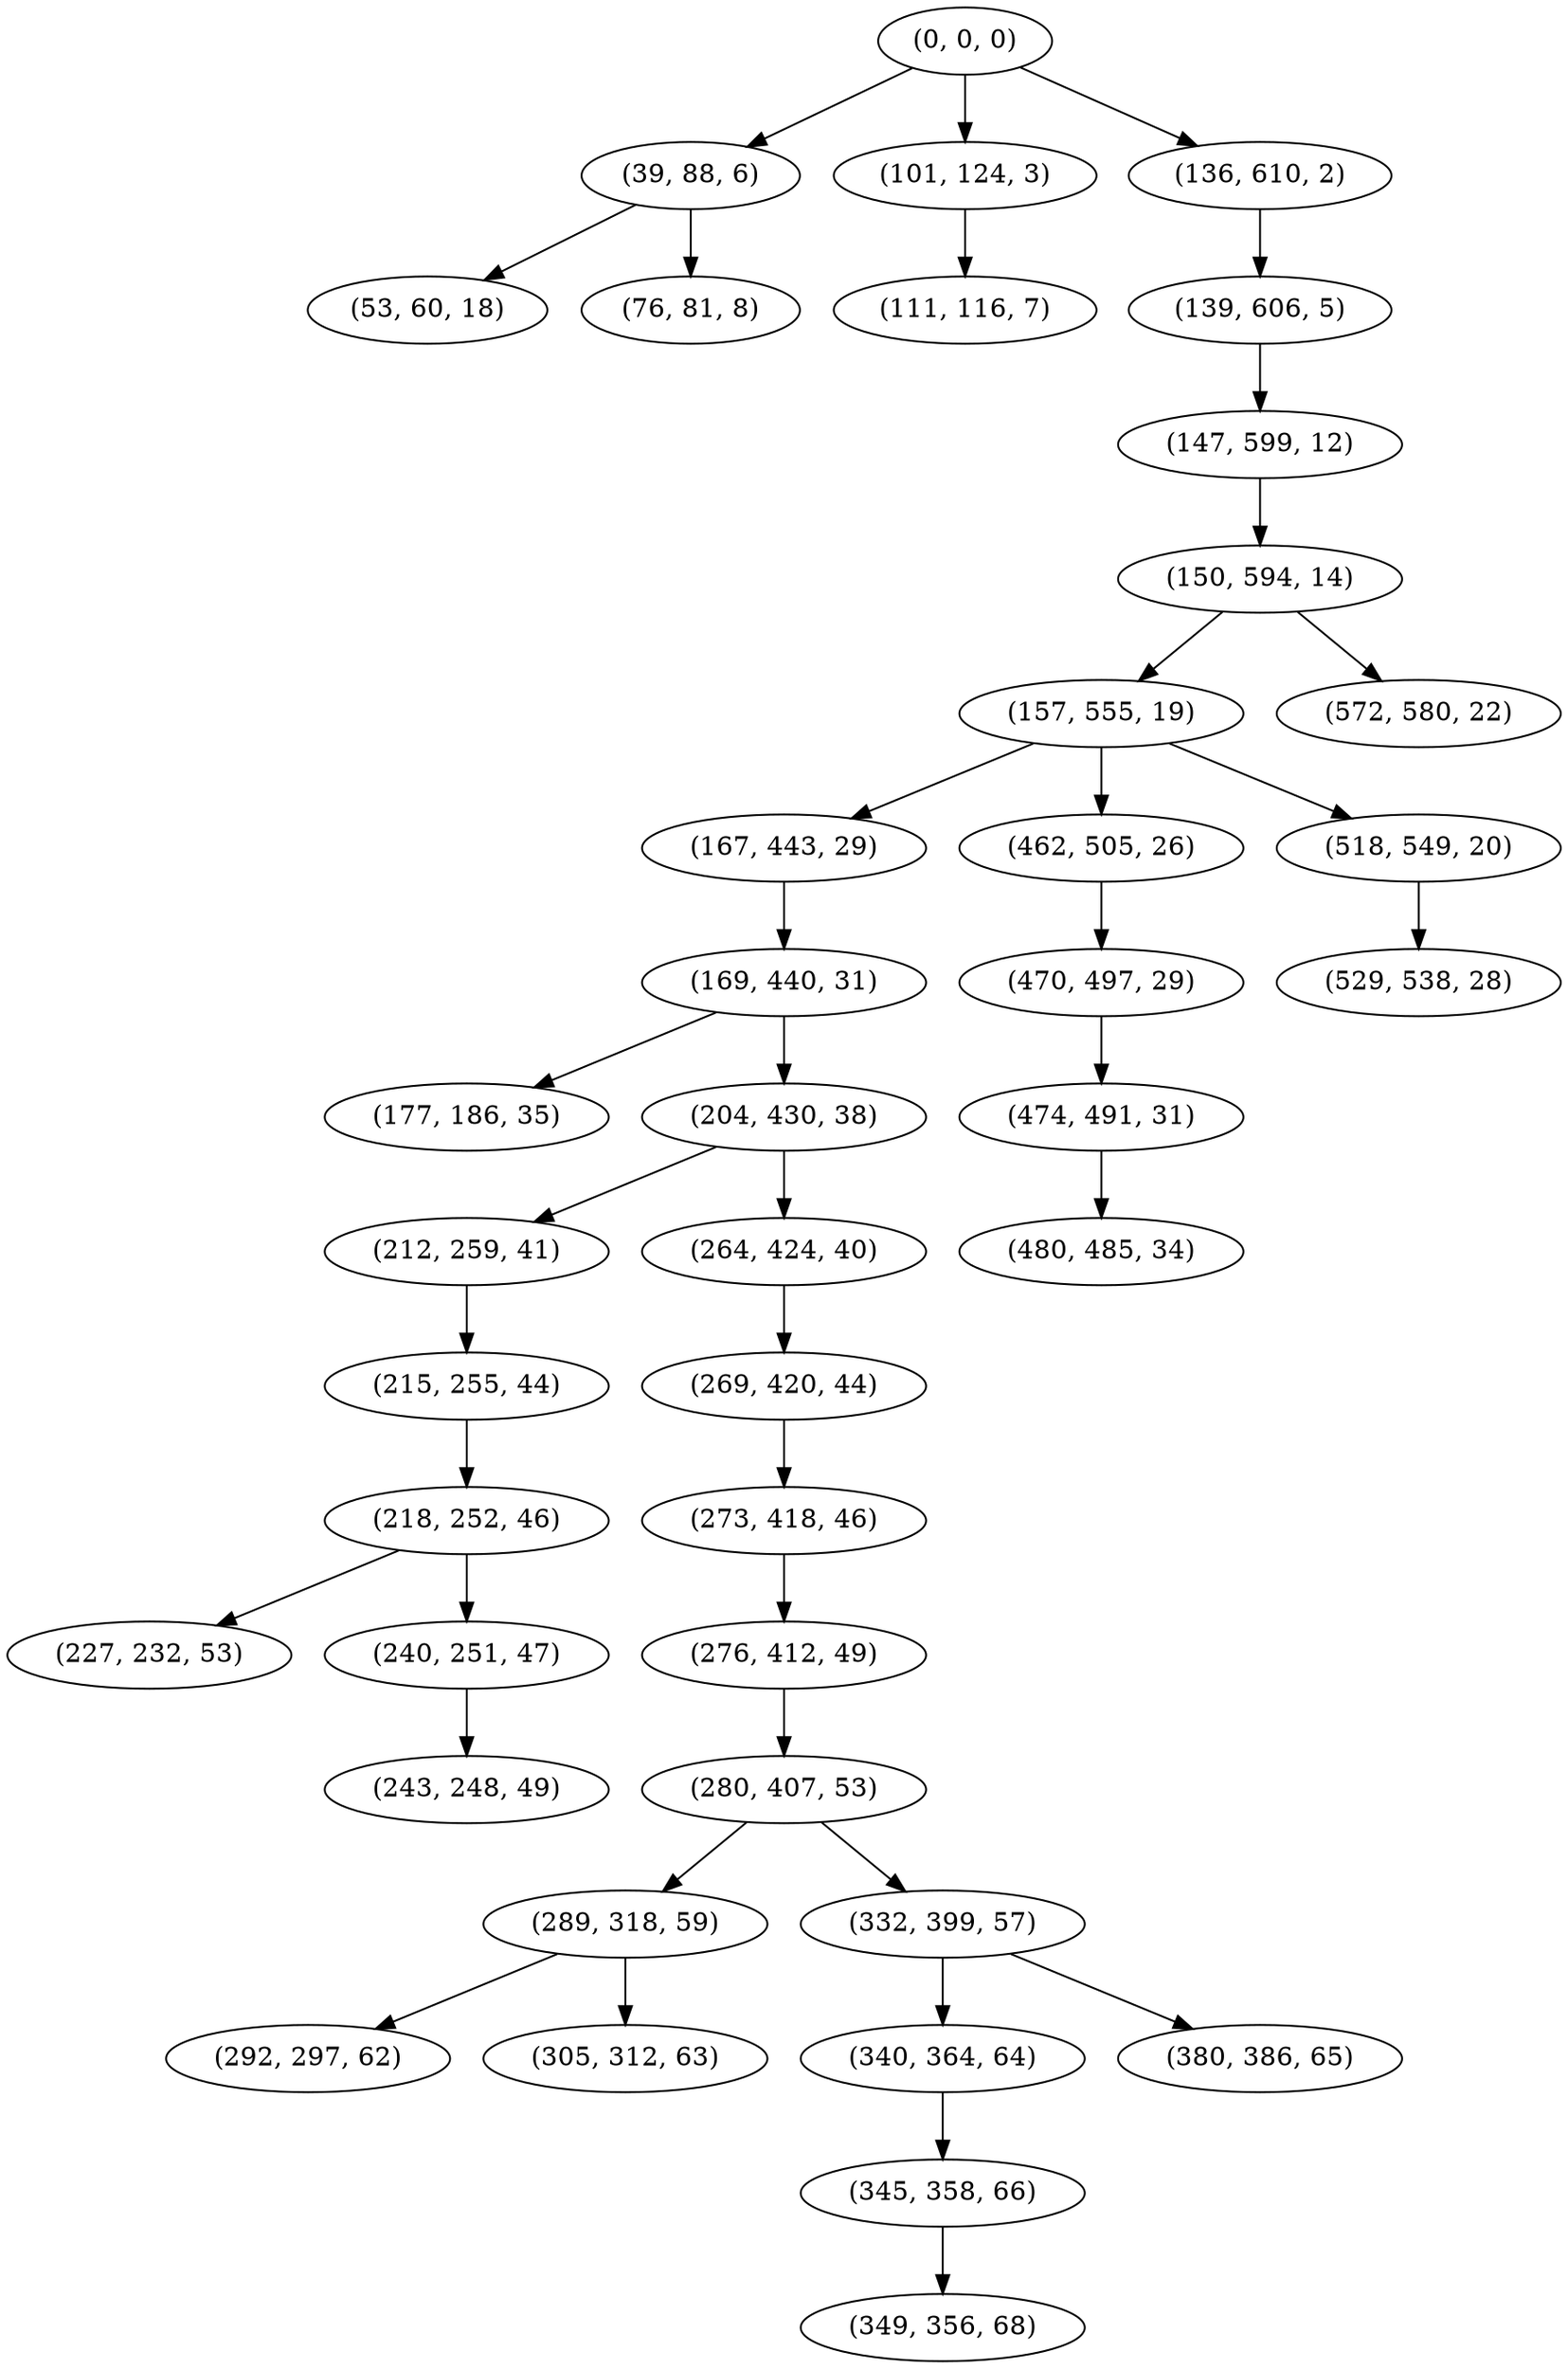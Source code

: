 digraph tree {
    "(0, 0, 0)";
    "(39, 88, 6)";
    "(53, 60, 18)";
    "(76, 81, 8)";
    "(101, 124, 3)";
    "(111, 116, 7)";
    "(136, 610, 2)";
    "(139, 606, 5)";
    "(147, 599, 12)";
    "(150, 594, 14)";
    "(157, 555, 19)";
    "(167, 443, 29)";
    "(169, 440, 31)";
    "(177, 186, 35)";
    "(204, 430, 38)";
    "(212, 259, 41)";
    "(215, 255, 44)";
    "(218, 252, 46)";
    "(227, 232, 53)";
    "(240, 251, 47)";
    "(243, 248, 49)";
    "(264, 424, 40)";
    "(269, 420, 44)";
    "(273, 418, 46)";
    "(276, 412, 49)";
    "(280, 407, 53)";
    "(289, 318, 59)";
    "(292, 297, 62)";
    "(305, 312, 63)";
    "(332, 399, 57)";
    "(340, 364, 64)";
    "(345, 358, 66)";
    "(349, 356, 68)";
    "(380, 386, 65)";
    "(462, 505, 26)";
    "(470, 497, 29)";
    "(474, 491, 31)";
    "(480, 485, 34)";
    "(518, 549, 20)";
    "(529, 538, 28)";
    "(572, 580, 22)";
    "(0, 0, 0)" -> "(39, 88, 6)";
    "(0, 0, 0)" -> "(101, 124, 3)";
    "(0, 0, 0)" -> "(136, 610, 2)";
    "(39, 88, 6)" -> "(53, 60, 18)";
    "(39, 88, 6)" -> "(76, 81, 8)";
    "(101, 124, 3)" -> "(111, 116, 7)";
    "(136, 610, 2)" -> "(139, 606, 5)";
    "(139, 606, 5)" -> "(147, 599, 12)";
    "(147, 599, 12)" -> "(150, 594, 14)";
    "(150, 594, 14)" -> "(157, 555, 19)";
    "(150, 594, 14)" -> "(572, 580, 22)";
    "(157, 555, 19)" -> "(167, 443, 29)";
    "(157, 555, 19)" -> "(462, 505, 26)";
    "(157, 555, 19)" -> "(518, 549, 20)";
    "(167, 443, 29)" -> "(169, 440, 31)";
    "(169, 440, 31)" -> "(177, 186, 35)";
    "(169, 440, 31)" -> "(204, 430, 38)";
    "(204, 430, 38)" -> "(212, 259, 41)";
    "(204, 430, 38)" -> "(264, 424, 40)";
    "(212, 259, 41)" -> "(215, 255, 44)";
    "(215, 255, 44)" -> "(218, 252, 46)";
    "(218, 252, 46)" -> "(227, 232, 53)";
    "(218, 252, 46)" -> "(240, 251, 47)";
    "(240, 251, 47)" -> "(243, 248, 49)";
    "(264, 424, 40)" -> "(269, 420, 44)";
    "(269, 420, 44)" -> "(273, 418, 46)";
    "(273, 418, 46)" -> "(276, 412, 49)";
    "(276, 412, 49)" -> "(280, 407, 53)";
    "(280, 407, 53)" -> "(289, 318, 59)";
    "(280, 407, 53)" -> "(332, 399, 57)";
    "(289, 318, 59)" -> "(292, 297, 62)";
    "(289, 318, 59)" -> "(305, 312, 63)";
    "(332, 399, 57)" -> "(340, 364, 64)";
    "(332, 399, 57)" -> "(380, 386, 65)";
    "(340, 364, 64)" -> "(345, 358, 66)";
    "(345, 358, 66)" -> "(349, 356, 68)";
    "(462, 505, 26)" -> "(470, 497, 29)";
    "(470, 497, 29)" -> "(474, 491, 31)";
    "(474, 491, 31)" -> "(480, 485, 34)";
    "(518, 549, 20)" -> "(529, 538, 28)";
}

